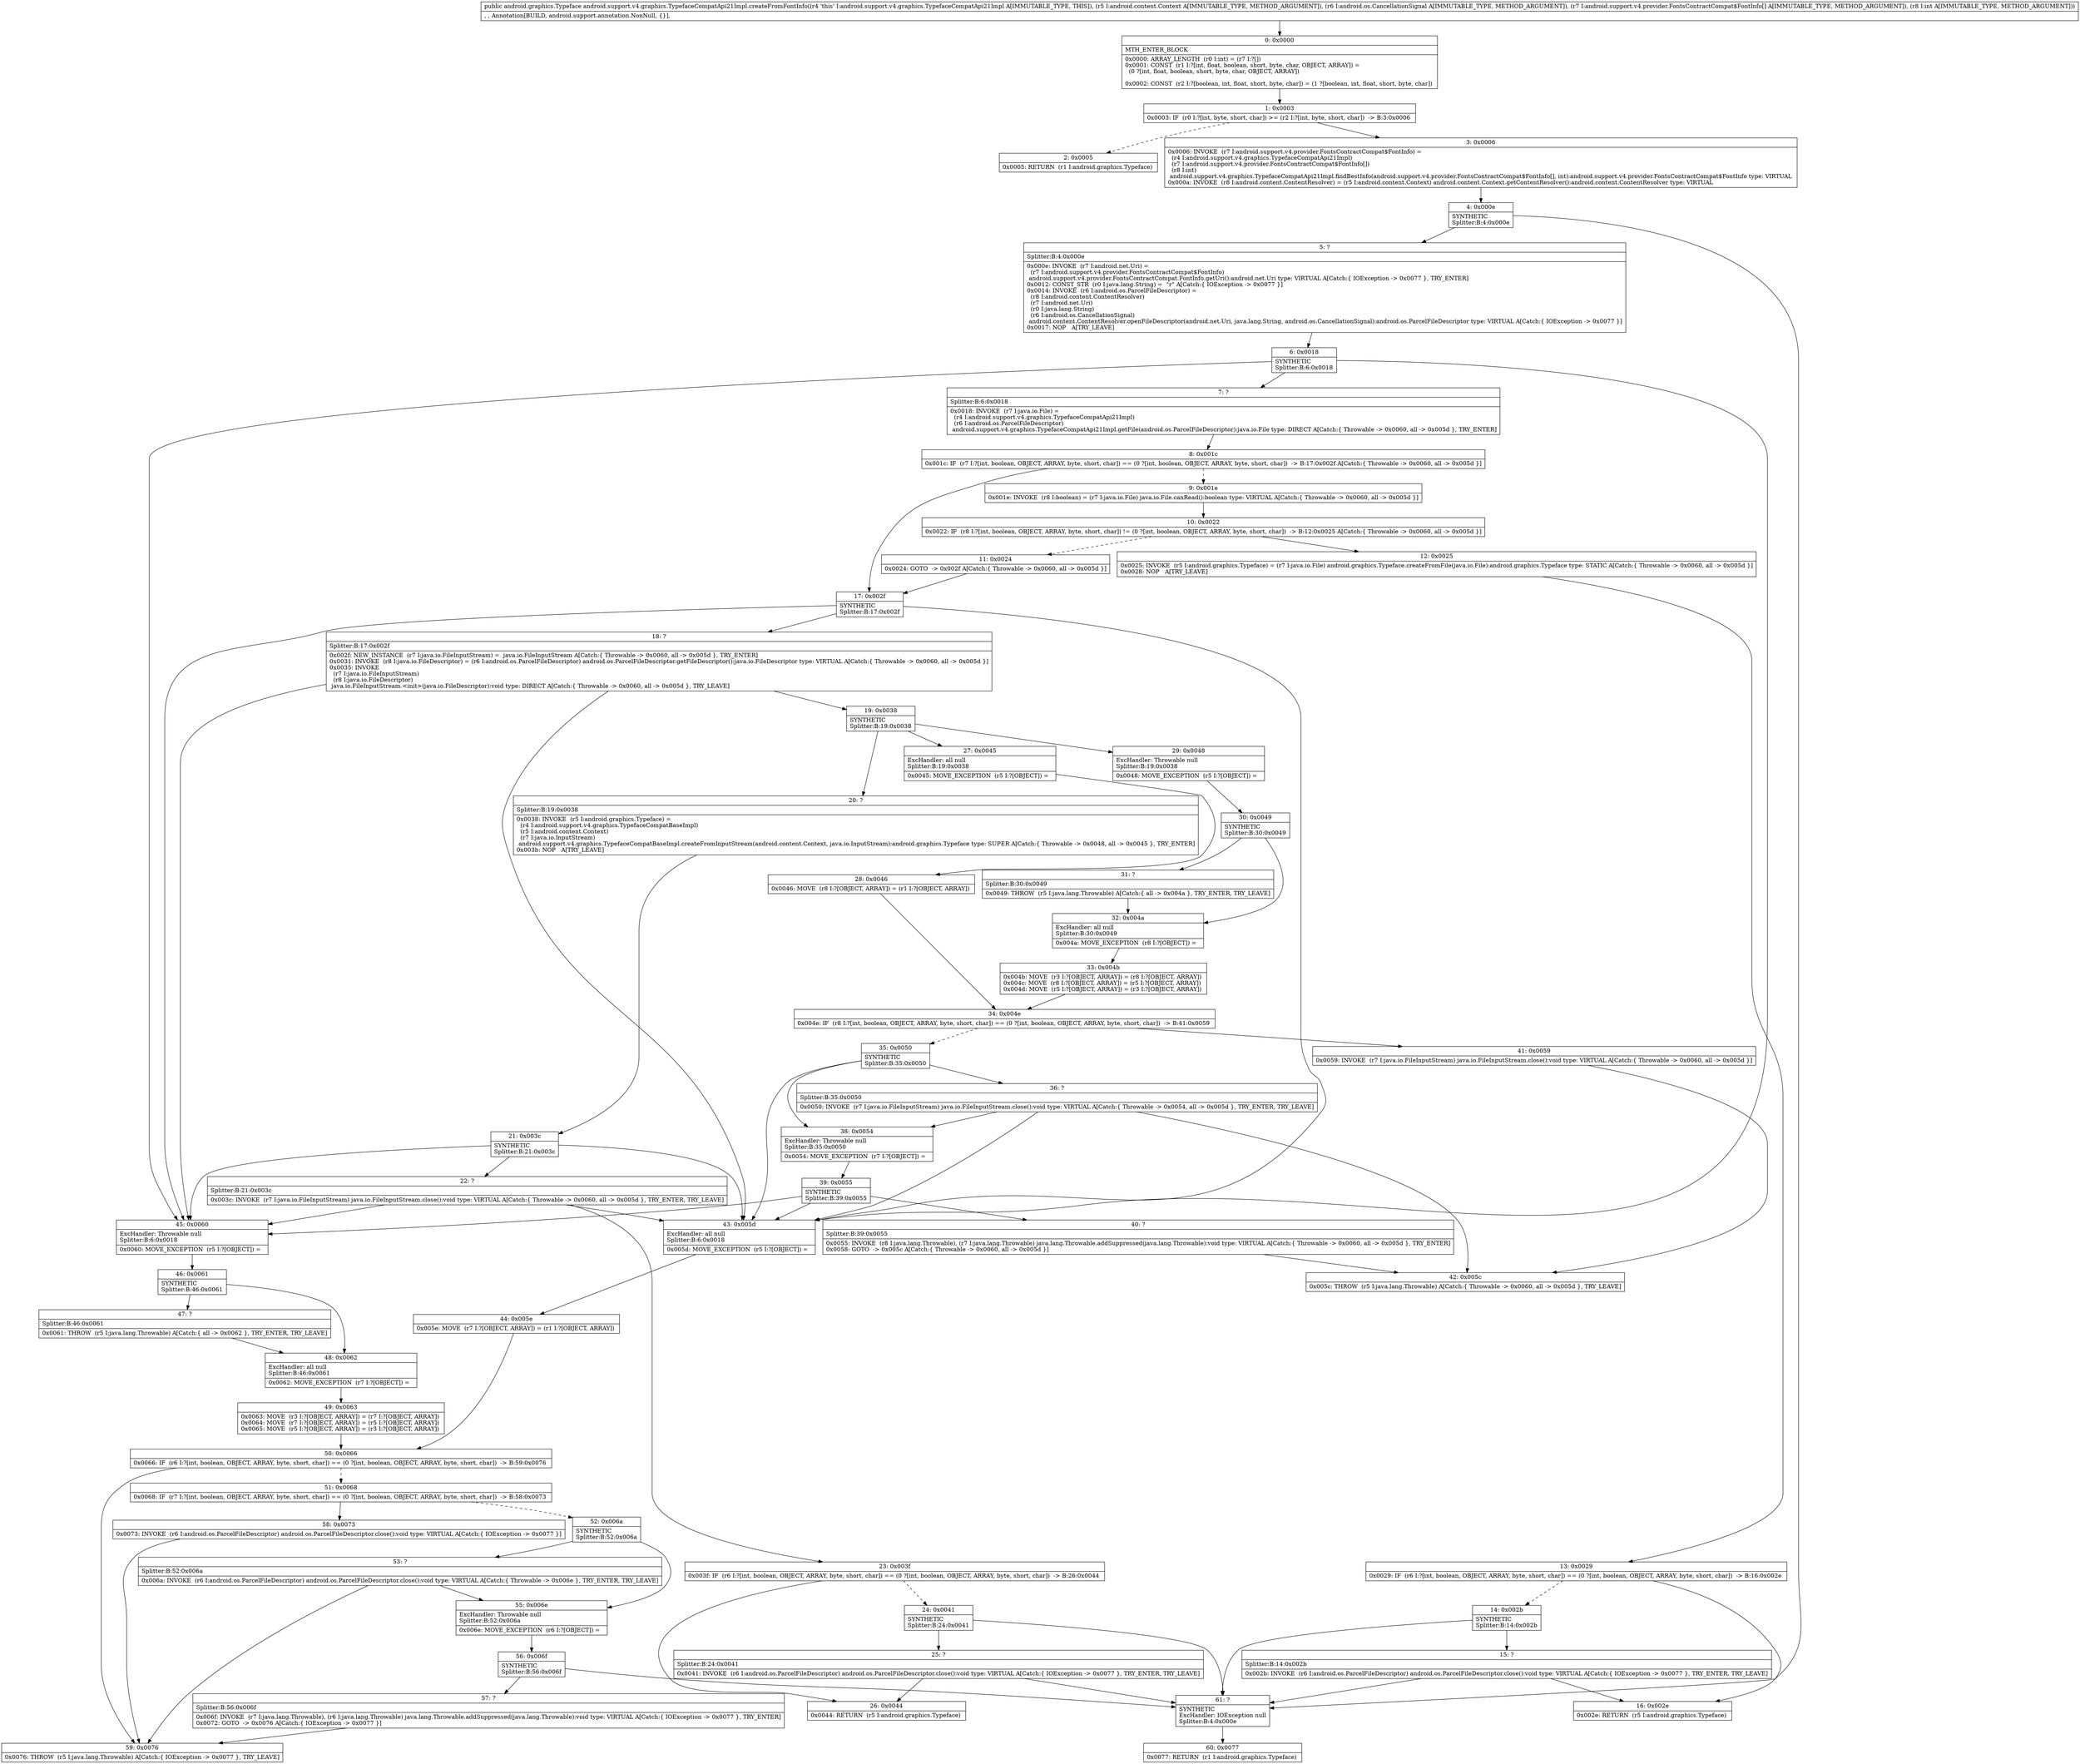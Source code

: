 digraph "CFG forandroid.support.v4.graphics.TypefaceCompatApi21Impl.createFromFontInfo(Landroid\/content\/Context;Landroid\/os\/CancellationSignal;[Landroid\/support\/v4\/provider\/FontsContractCompat$FontInfo;I)Landroid\/graphics\/Typeface;" {
Node_0 [shape=record,label="{0\:\ 0x0000|MTH_ENTER_BLOCK\l|0x0000: ARRAY_LENGTH  (r0 I:int) = (r7 I:?[]) \l0x0001: CONST  (r1 I:?[int, float, boolean, short, byte, char, OBJECT, ARRAY]) = \l  (0 ?[int, float, boolean, short, byte, char, OBJECT, ARRAY])\l \l0x0002: CONST  (r2 I:?[boolean, int, float, short, byte, char]) = (1 ?[boolean, int, float, short, byte, char]) \l}"];
Node_1 [shape=record,label="{1\:\ 0x0003|0x0003: IF  (r0 I:?[int, byte, short, char]) \>= (r2 I:?[int, byte, short, char])  \-\> B:3:0x0006 \l}"];
Node_2 [shape=record,label="{2\:\ 0x0005|0x0005: RETURN  (r1 I:android.graphics.Typeface) \l}"];
Node_3 [shape=record,label="{3\:\ 0x0006|0x0006: INVOKE  (r7 I:android.support.v4.provider.FontsContractCompat$FontInfo) = \l  (r4 I:android.support.v4.graphics.TypefaceCompatApi21Impl)\l  (r7 I:android.support.v4.provider.FontsContractCompat$FontInfo[])\l  (r8 I:int)\l android.support.v4.graphics.TypefaceCompatApi21Impl.findBestInfo(android.support.v4.provider.FontsContractCompat$FontInfo[], int):android.support.v4.provider.FontsContractCompat$FontInfo type: VIRTUAL \l0x000a: INVOKE  (r8 I:android.content.ContentResolver) = (r5 I:android.content.Context) android.content.Context.getContentResolver():android.content.ContentResolver type: VIRTUAL \l}"];
Node_4 [shape=record,label="{4\:\ 0x000e|SYNTHETIC\lSplitter:B:4:0x000e\l}"];
Node_5 [shape=record,label="{5\:\ ?|Splitter:B:4:0x000e\l|0x000e: INVOKE  (r7 I:android.net.Uri) = \l  (r7 I:android.support.v4.provider.FontsContractCompat$FontInfo)\l android.support.v4.provider.FontsContractCompat.FontInfo.getUri():android.net.Uri type: VIRTUAL A[Catch:\{ IOException \-\> 0x0077 \}, TRY_ENTER]\l0x0012: CONST_STR  (r0 I:java.lang.String) =  \"r\" A[Catch:\{ IOException \-\> 0x0077 \}]\l0x0014: INVOKE  (r6 I:android.os.ParcelFileDescriptor) = \l  (r8 I:android.content.ContentResolver)\l  (r7 I:android.net.Uri)\l  (r0 I:java.lang.String)\l  (r6 I:android.os.CancellationSignal)\l android.content.ContentResolver.openFileDescriptor(android.net.Uri, java.lang.String, android.os.CancellationSignal):android.os.ParcelFileDescriptor type: VIRTUAL A[Catch:\{ IOException \-\> 0x0077 \}]\l0x0017: NOP   A[TRY_LEAVE]\l}"];
Node_6 [shape=record,label="{6\:\ 0x0018|SYNTHETIC\lSplitter:B:6:0x0018\l}"];
Node_7 [shape=record,label="{7\:\ ?|Splitter:B:6:0x0018\l|0x0018: INVOKE  (r7 I:java.io.File) = \l  (r4 I:android.support.v4.graphics.TypefaceCompatApi21Impl)\l  (r6 I:android.os.ParcelFileDescriptor)\l android.support.v4.graphics.TypefaceCompatApi21Impl.getFile(android.os.ParcelFileDescriptor):java.io.File type: DIRECT A[Catch:\{ Throwable \-\> 0x0060, all \-\> 0x005d \}, TRY_ENTER]\l}"];
Node_8 [shape=record,label="{8\:\ 0x001c|0x001c: IF  (r7 I:?[int, boolean, OBJECT, ARRAY, byte, short, char]) == (0 ?[int, boolean, OBJECT, ARRAY, byte, short, char])  \-\> B:17:0x002f A[Catch:\{ Throwable \-\> 0x0060, all \-\> 0x005d \}]\l}"];
Node_9 [shape=record,label="{9\:\ 0x001e|0x001e: INVOKE  (r8 I:boolean) = (r7 I:java.io.File) java.io.File.canRead():boolean type: VIRTUAL A[Catch:\{ Throwable \-\> 0x0060, all \-\> 0x005d \}]\l}"];
Node_10 [shape=record,label="{10\:\ 0x0022|0x0022: IF  (r8 I:?[int, boolean, OBJECT, ARRAY, byte, short, char]) != (0 ?[int, boolean, OBJECT, ARRAY, byte, short, char])  \-\> B:12:0x0025 A[Catch:\{ Throwable \-\> 0x0060, all \-\> 0x005d \}]\l}"];
Node_11 [shape=record,label="{11\:\ 0x0024|0x0024: GOTO  \-\> 0x002f A[Catch:\{ Throwable \-\> 0x0060, all \-\> 0x005d \}]\l}"];
Node_12 [shape=record,label="{12\:\ 0x0025|0x0025: INVOKE  (r5 I:android.graphics.Typeface) = (r7 I:java.io.File) android.graphics.Typeface.createFromFile(java.io.File):android.graphics.Typeface type: STATIC A[Catch:\{ Throwable \-\> 0x0060, all \-\> 0x005d \}]\l0x0028: NOP   A[TRY_LEAVE]\l}"];
Node_13 [shape=record,label="{13\:\ 0x0029|0x0029: IF  (r6 I:?[int, boolean, OBJECT, ARRAY, byte, short, char]) == (0 ?[int, boolean, OBJECT, ARRAY, byte, short, char])  \-\> B:16:0x002e \l}"];
Node_14 [shape=record,label="{14\:\ 0x002b|SYNTHETIC\lSplitter:B:14:0x002b\l}"];
Node_15 [shape=record,label="{15\:\ ?|Splitter:B:14:0x002b\l|0x002b: INVOKE  (r6 I:android.os.ParcelFileDescriptor) android.os.ParcelFileDescriptor.close():void type: VIRTUAL A[Catch:\{ IOException \-\> 0x0077 \}, TRY_ENTER, TRY_LEAVE]\l}"];
Node_16 [shape=record,label="{16\:\ 0x002e|0x002e: RETURN  (r5 I:android.graphics.Typeface) \l}"];
Node_17 [shape=record,label="{17\:\ 0x002f|SYNTHETIC\lSplitter:B:17:0x002f\l}"];
Node_18 [shape=record,label="{18\:\ ?|Splitter:B:17:0x002f\l|0x002f: NEW_INSTANCE  (r7 I:java.io.FileInputStream) =  java.io.FileInputStream A[Catch:\{ Throwable \-\> 0x0060, all \-\> 0x005d \}, TRY_ENTER]\l0x0031: INVOKE  (r8 I:java.io.FileDescriptor) = (r6 I:android.os.ParcelFileDescriptor) android.os.ParcelFileDescriptor.getFileDescriptor():java.io.FileDescriptor type: VIRTUAL A[Catch:\{ Throwable \-\> 0x0060, all \-\> 0x005d \}]\l0x0035: INVOKE  \l  (r7 I:java.io.FileInputStream)\l  (r8 I:java.io.FileDescriptor)\l java.io.FileInputStream.\<init\>(java.io.FileDescriptor):void type: DIRECT A[Catch:\{ Throwable \-\> 0x0060, all \-\> 0x005d \}, TRY_LEAVE]\l}"];
Node_19 [shape=record,label="{19\:\ 0x0038|SYNTHETIC\lSplitter:B:19:0x0038\l}"];
Node_20 [shape=record,label="{20\:\ ?|Splitter:B:19:0x0038\l|0x0038: INVOKE  (r5 I:android.graphics.Typeface) = \l  (r4 I:android.support.v4.graphics.TypefaceCompatBaseImpl)\l  (r5 I:android.content.Context)\l  (r7 I:java.io.InputStream)\l android.support.v4.graphics.TypefaceCompatBaseImpl.createFromInputStream(android.content.Context, java.io.InputStream):android.graphics.Typeface type: SUPER A[Catch:\{ Throwable \-\> 0x0048, all \-\> 0x0045 \}, TRY_ENTER]\l0x003b: NOP   A[TRY_LEAVE]\l}"];
Node_21 [shape=record,label="{21\:\ 0x003c|SYNTHETIC\lSplitter:B:21:0x003c\l}"];
Node_22 [shape=record,label="{22\:\ ?|Splitter:B:21:0x003c\l|0x003c: INVOKE  (r7 I:java.io.FileInputStream) java.io.FileInputStream.close():void type: VIRTUAL A[Catch:\{ Throwable \-\> 0x0060, all \-\> 0x005d \}, TRY_ENTER, TRY_LEAVE]\l}"];
Node_23 [shape=record,label="{23\:\ 0x003f|0x003f: IF  (r6 I:?[int, boolean, OBJECT, ARRAY, byte, short, char]) == (0 ?[int, boolean, OBJECT, ARRAY, byte, short, char])  \-\> B:26:0x0044 \l}"];
Node_24 [shape=record,label="{24\:\ 0x0041|SYNTHETIC\lSplitter:B:24:0x0041\l}"];
Node_25 [shape=record,label="{25\:\ ?|Splitter:B:24:0x0041\l|0x0041: INVOKE  (r6 I:android.os.ParcelFileDescriptor) android.os.ParcelFileDescriptor.close():void type: VIRTUAL A[Catch:\{ IOException \-\> 0x0077 \}, TRY_ENTER, TRY_LEAVE]\l}"];
Node_26 [shape=record,label="{26\:\ 0x0044|0x0044: RETURN  (r5 I:android.graphics.Typeface) \l}"];
Node_27 [shape=record,label="{27\:\ 0x0045|ExcHandler: all null\lSplitter:B:19:0x0038\l|0x0045: MOVE_EXCEPTION  (r5 I:?[OBJECT]) =  \l}"];
Node_28 [shape=record,label="{28\:\ 0x0046|0x0046: MOVE  (r8 I:?[OBJECT, ARRAY]) = (r1 I:?[OBJECT, ARRAY]) \l}"];
Node_29 [shape=record,label="{29\:\ 0x0048|ExcHandler: Throwable null\lSplitter:B:19:0x0038\l|0x0048: MOVE_EXCEPTION  (r5 I:?[OBJECT]) =  \l}"];
Node_30 [shape=record,label="{30\:\ 0x0049|SYNTHETIC\lSplitter:B:30:0x0049\l}"];
Node_31 [shape=record,label="{31\:\ ?|Splitter:B:30:0x0049\l|0x0049: THROW  (r5 I:java.lang.Throwable) A[Catch:\{ all \-\> 0x004a \}, TRY_ENTER, TRY_LEAVE]\l}"];
Node_32 [shape=record,label="{32\:\ 0x004a|ExcHandler: all null\lSplitter:B:30:0x0049\l|0x004a: MOVE_EXCEPTION  (r8 I:?[OBJECT]) =  \l}"];
Node_33 [shape=record,label="{33\:\ 0x004b|0x004b: MOVE  (r3 I:?[OBJECT, ARRAY]) = (r8 I:?[OBJECT, ARRAY]) \l0x004c: MOVE  (r8 I:?[OBJECT, ARRAY]) = (r5 I:?[OBJECT, ARRAY]) \l0x004d: MOVE  (r5 I:?[OBJECT, ARRAY]) = (r3 I:?[OBJECT, ARRAY]) \l}"];
Node_34 [shape=record,label="{34\:\ 0x004e|0x004e: IF  (r8 I:?[int, boolean, OBJECT, ARRAY, byte, short, char]) == (0 ?[int, boolean, OBJECT, ARRAY, byte, short, char])  \-\> B:41:0x0059 \l}"];
Node_35 [shape=record,label="{35\:\ 0x0050|SYNTHETIC\lSplitter:B:35:0x0050\l}"];
Node_36 [shape=record,label="{36\:\ ?|Splitter:B:35:0x0050\l|0x0050: INVOKE  (r7 I:java.io.FileInputStream) java.io.FileInputStream.close():void type: VIRTUAL A[Catch:\{ Throwable \-\> 0x0054, all \-\> 0x005d \}, TRY_ENTER, TRY_LEAVE]\l}"];
Node_38 [shape=record,label="{38\:\ 0x0054|ExcHandler: Throwable null\lSplitter:B:35:0x0050\l|0x0054: MOVE_EXCEPTION  (r7 I:?[OBJECT]) =  \l}"];
Node_39 [shape=record,label="{39\:\ 0x0055|SYNTHETIC\lSplitter:B:39:0x0055\l}"];
Node_40 [shape=record,label="{40\:\ ?|Splitter:B:39:0x0055\l|0x0055: INVOKE  (r8 I:java.lang.Throwable), (r7 I:java.lang.Throwable) java.lang.Throwable.addSuppressed(java.lang.Throwable):void type: VIRTUAL A[Catch:\{ Throwable \-\> 0x0060, all \-\> 0x005d \}, TRY_ENTER]\l0x0058: GOTO  \-\> 0x005c A[Catch:\{ Throwable \-\> 0x0060, all \-\> 0x005d \}]\l}"];
Node_41 [shape=record,label="{41\:\ 0x0059|0x0059: INVOKE  (r7 I:java.io.FileInputStream) java.io.FileInputStream.close():void type: VIRTUAL A[Catch:\{ Throwable \-\> 0x0060, all \-\> 0x005d \}]\l}"];
Node_42 [shape=record,label="{42\:\ 0x005c|0x005c: THROW  (r5 I:java.lang.Throwable) A[Catch:\{ Throwable \-\> 0x0060, all \-\> 0x005d \}, TRY_LEAVE]\l}"];
Node_43 [shape=record,label="{43\:\ 0x005d|ExcHandler: all null\lSplitter:B:6:0x0018\l|0x005d: MOVE_EXCEPTION  (r5 I:?[OBJECT]) =  \l}"];
Node_44 [shape=record,label="{44\:\ 0x005e|0x005e: MOVE  (r7 I:?[OBJECT, ARRAY]) = (r1 I:?[OBJECT, ARRAY]) \l}"];
Node_45 [shape=record,label="{45\:\ 0x0060|ExcHandler: Throwable null\lSplitter:B:6:0x0018\l|0x0060: MOVE_EXCEPTION  (r5 I:?[OBJECT]) =  \l}"];
Node_46 [shape=record,label="{46\:\ 0x0061|SYNTHETIC\lSplitter:B:46:0x0061\l}"];
Node_47 [shape=record,label="{47\:\ ?|Splitter:B:46:0x0061\l|0x0061: THROW  (r5 I:java.lang.Throwable) A[Catch:\{ all \-\> 0x0062 \}, TRY_ENTER, TRY_LEAVE]\l}"];
Node_48 [shape=record,label="{48\:\ 0x0062|ExcHandler: all null\lSplitter:B:46:0x0061\l|0x0062: MOVE_EXCEPTION  (r7 I:?[OBJECT]) =  \l}"];
Node_49 [shape=record,label="{49\:\ 0x0063|0x0063: MOVE  (r3 I:?[OBJECT, ARRAY]) = (r7 I:?[OBJECT, ARRAY]) \l0x0064: MOVE  (r7 I:?[OBJECT, ARRAY]) = (r5 I:?[OBJECT, ARRAY]) \l0x0065: MOVE  (r5 I:?[OBJECT, ARRAY]) = (r3 I:?[OBJECT, ARRAY]) \l}"];
Node_50 [shape=record,label="{50\:\ 0x0066|0x0066: IF  (r6 I:?[int, boolean, OBJECT, ARRAY, byte, short, char]) == (0 ?[int, boolean, OBJECT, ARRAY, byte, short, char])  \-\> B:59:0x0076 \l}"];
Node_51 [shape=record,label="{51\:\ 0x0068|0x0068: IF  (r7 I:?[int, boolean, OBJECT, ARRAY, byte, short, char]) == (0 ?[int, boolean, OBJECT, ARRAY, byte, short, char])  \-\> B:58:0x0073 \l}"];
Node_52 [shape=record,label="{52\:\ 0x006a|SYNTHETIC\lSplitter:B:52:0x006a\l}"];
Node_53 [shape=record,label="{53\:\ ?|Splitter:B:52:0x006a\l|0x006a: INVOKE  (r6 I:android.os.ParcelFileDescriptor) android.os.ParcelFileDescriptor.close():void type: VIRTUAL A[Catch:\{ Throwable \-\> 0x006e \}, TRY_ENTER, TRY_LEAVE]\l}"];
Node_55 [shape=record,label="{55\:\ 0x006e|ExcHandler: Throwable null\lSplitter:B:52:0x006a\l|0x006e: MOVE_EXCEPTION  (r6 I:?[OBJECT]) =  \l}"];
Node_56 [shape=record,label="{56\:\ 0x006f|SYNTHETIC\lSplitter:B:56:0x006f\l}"];
Node_57 [shape=record,label="{57\:\ ?|Splitter:B:56:0x006f\l|0x006f: INVOKE  (r7 I:java.lang.Throwable), (r6 I:java.lang.Throwable) java.lang.Throwable.addSuppressed(java.lang.Throwable):void type: VIRTUAL A[Catch:\{ IOException \-\> 0x0077 \}, TRY_ENTER]\l0x0072: GOTO  \-\> 0x0076 A[Catch:\{ IOException \-\> 0x0077 \}]\l}"];
Node_58 [shape=record,label="{58\:\ 0x0073|0x0073: INVOKE  (r6 I:android.os.ParcelFileDescriptor) android.os.ParcelFileDescriptor.close():void type: VIRTUAL A[Catch:\{ IOException \-\> 0x0077 \}]\l}"];
Node_59 [shape=record,label="{59\:\ 0x0076|0x0076: THROW  (r5 I:java.lang.Throwable) A[Catch:\{ IOException \-\> 0x0077 \}, TRY_LEAVE]\l}"];
Node_60 [shape=record,label="{60\:\ 0x0077|0x0077: RETURN  (r1 I:android.graphics.Typeface) \l}"];
Node_61 [shape=record,label="{61\:\ ?|SYNTHETIC\lExcHandler: IOException null\lSplitter:B:4:0x000e\l}"];
MethodNode[shape=record,label="{public android.graphics.Typeface android.support.v4.graphics.TypefaceCompatApi21Impl.createFromFontInfo((r4 'this' I:android.support.v4.graphics.TypefaceCompatApi21Impl A[IMMUTABLE_TYPE, THIS]), (r5 I:android.content.Context A[IMMUTABLE_TYPE, METHOD_ARGUMENT]), (r6 I:android.os.CancellationSignal A[IMMUTABLE_TYPE, METHOD_ARGUMENT]), (r7 I:android.support.v4.provider.FontsContractCompat$FontInfo[] A[IMMUTABLE_TYPE, METHOD_ARGUMENT]), (r8 I:int A[IMMUTABLE_TYPE, METHOD_ARGUMENT]))  | , , Annotation[BUILD, android.support.annotation.NonNull, \{\}], \l}"];
MethodNode -> Node_0;
Node_0 -> Node_1;
Node_1 -> Node_2[style=dashed];
Node_1 -> Node_3;
Node_3 -> Node_4;
Node_4 -> Node_5;
Node_4 -> Node_61;
Node_5 -> Node_6;
Node_6 -> Node_7;
Node_6 -> Node_45;
Node_6 -> Node_43;
Node_7 -> Node_8;
Node_8 -> Node_9[style=dashed];
Node_8 -> Node_17;
Node_9 -> Node_10;
Node_10 -> Node_11[style=dashed];
Node_10 -> Node_12;
Node_11 -> Node_17;
Node_12 -> Node_13;
Node_13 -> Node_14[style=dashed];
Node_13 -> Node_16;
Node_14 -> Node_15;
Node_14 -> Node_61;
Node_15 -> Node_16;
Node_15 -> Node_61;
Node_17 -> Node_18;
Node_17 -> Node_45;
Node_17 -> Node_43;
Node_18 -> Node_19;
Node_18 -> Node_45;
Node_18 -> Node_43;
Node_19 -> Node_20;
Node_19 -> Node_29;
Node_19 -> Node_27;
Node_20 -> Node_21;
Node_21 -> Node_22;
Node_21 -> Node_45;
Node_21 -> Node_43;
Node_22 -> Node_23;
Node_22 -> Node_45;
Node_22 -> Node_43;
Node_23 -> Node_24[style=dashed];
Node_23 -> Node_26;
Node_24 -> Node_25;
Node_24 -> Node_61;
Node_25 -> Node_26;
Node_25 -> Node_61;
Node_27 -> Node_28;
Node_28 -> Node_34;
Node_29 -> Node_30;
Node_30 -> Node_31;
Node_30 -> Node_32;
Node_31 -> Node_32;
Node_32 -> Node_33;
Node_33 -> Node_34;
Node_34 -> Node_35[style=dashed];
Node_34 -> Node_41;
Node_35 -> Node_36;
Node_35 -> Node_38;
Node_35 -> Node_43;
Node_36 -> Node_38;
Node_36 -> Node_43;
Node_36 -> Node_42;
Node_38 -> Node_39;
Node_39 -> Node_40;
Node_39 -> Node_45;
Node_39 -> Node_43;
Node_40 -> Node_42;
Node_41 -> Node_42;
Node_43 -> Node_44;
Node_44 -> Node_50;
Node_45 -> Node_46;
Node_46 -> Node_47;
Node_46 -> Node_48;
Node_47 -> Node_48;
Node_48 -> Node_49;
Node_49 -> Node_50;
Node_50 -> Node_51[style=dashed];
Node_50 -> Node_59;
Node_51 -> Node_52[style=dashed];
Node_51 -> Node_58;
Node_52 -> Node_53;
Node_52 -> Node_55;
Node_53 -> Node_55;
Node_53 -> Node_59;
Node_55 -> Node_56;
Node_56 -> Node_57;
Node_56 -> Node_61;
Node_57 -> Node_59;
Node_58 -> Node_59;
Node_61 -> Node_60;
}

